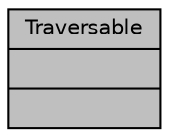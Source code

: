 digraph "Traversable"
{
  edge [fontname="Helvetica",fontsize="10",labelfontname="Helvetica",labelfontsize="10"];
  node [fontname="Helvetica",fontsize="10",shape=record];
  Node1 [label="{Traversable\n||}",height=0.2,width=0.4,color="black", fillcolor="grey75", style="filled" fontcolor="black"];
}
